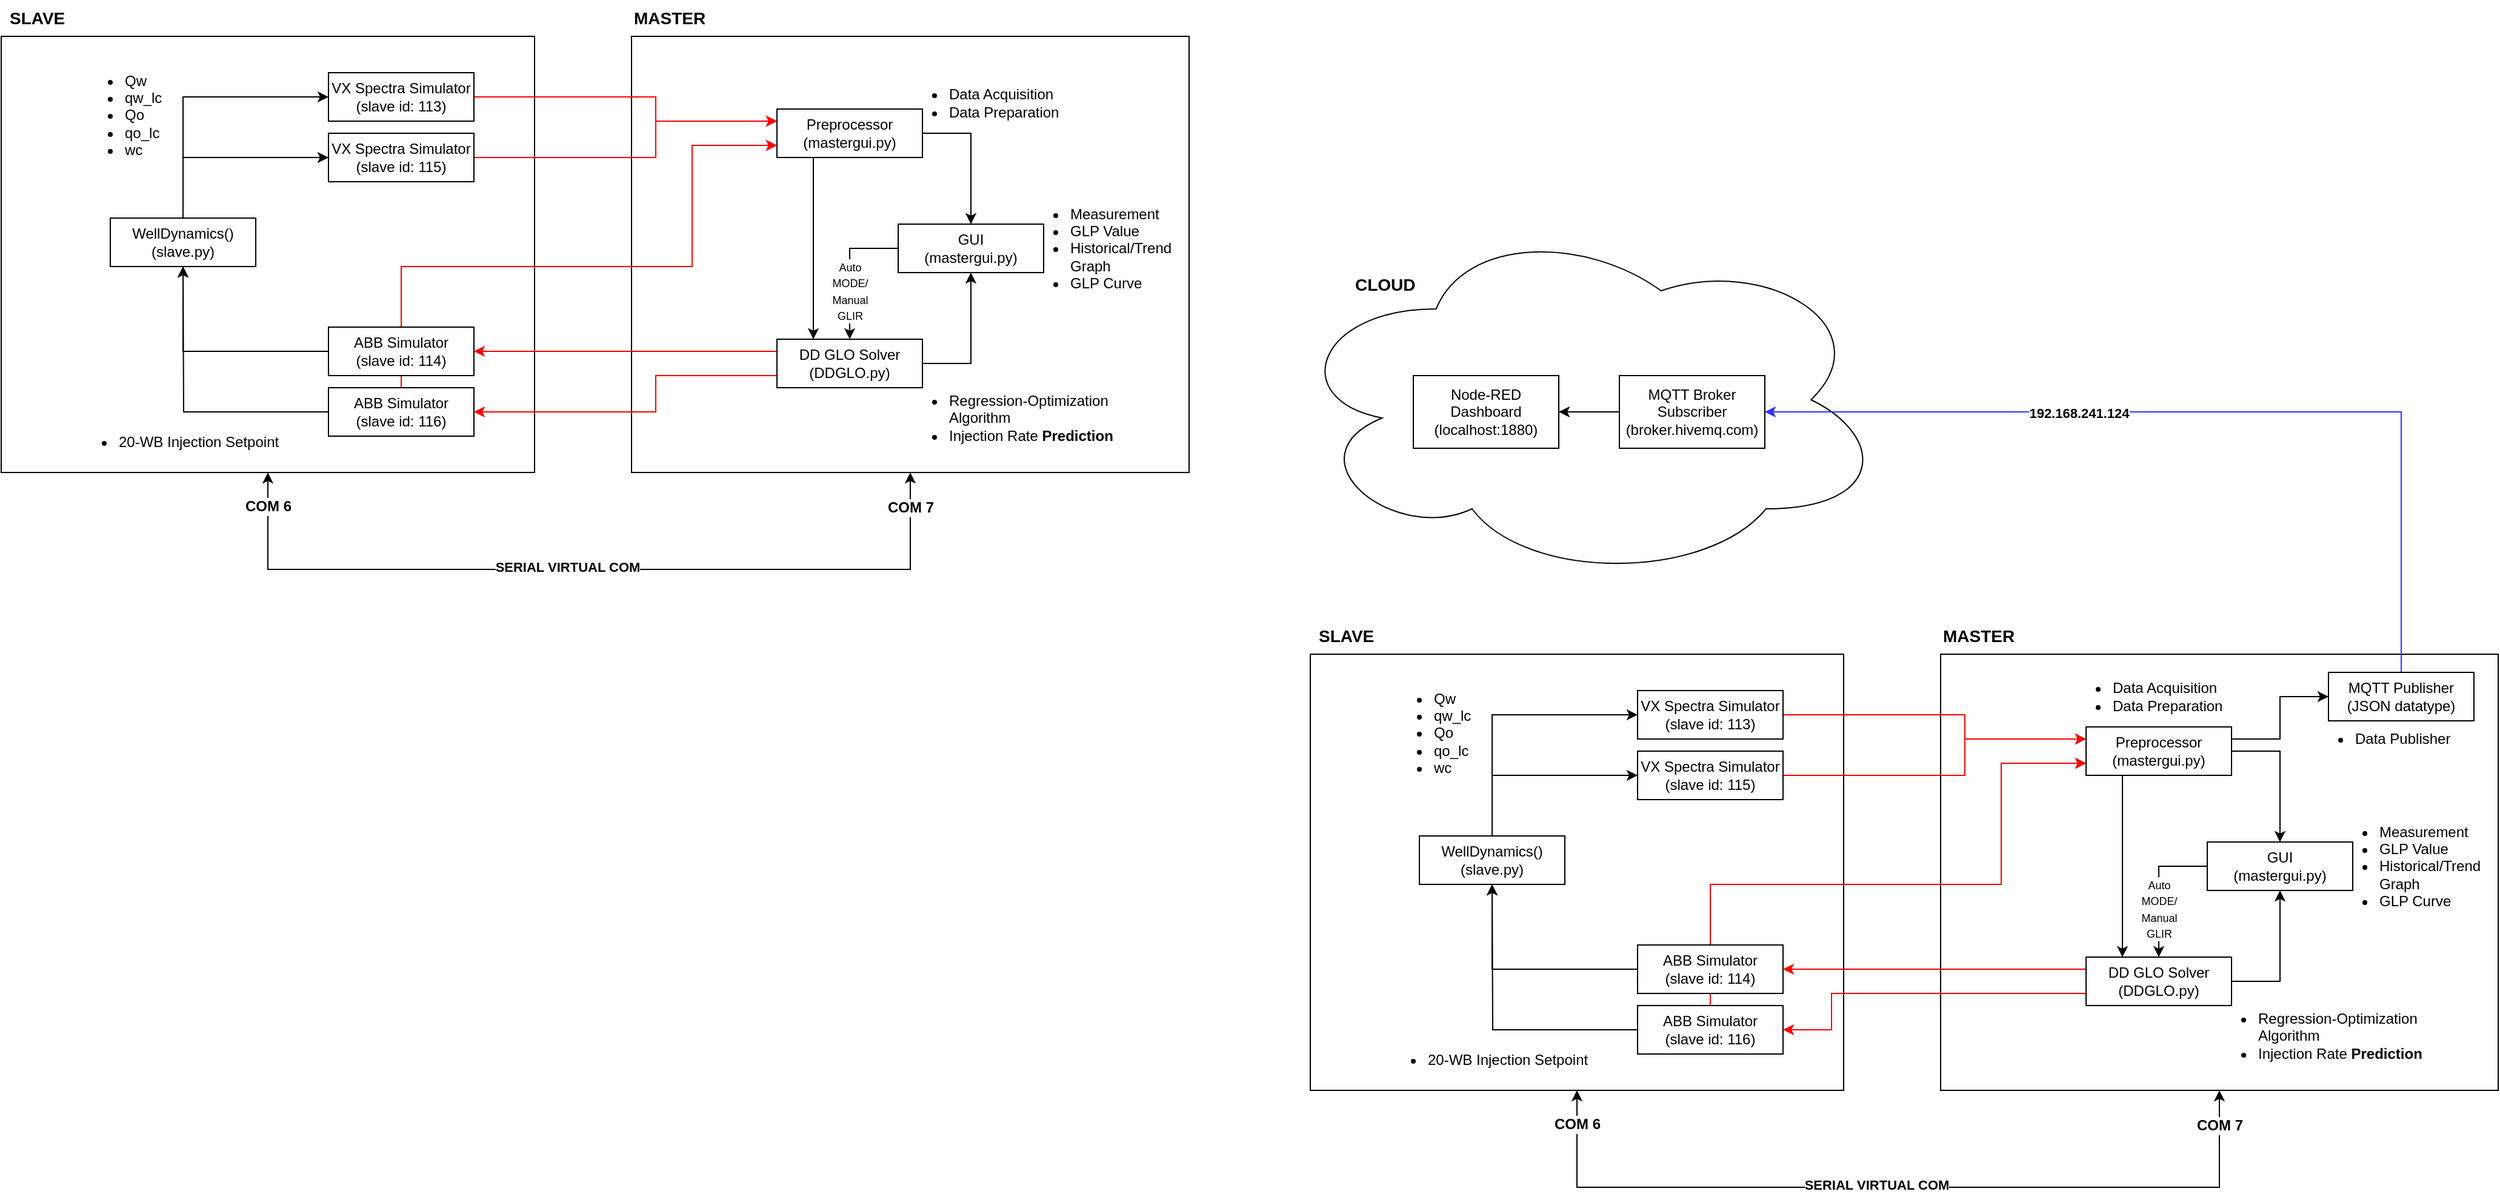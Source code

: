 <mxfile version="20.6.2" type="device"><diagram id="aCnxckMVPg1FroqLngkY" name="Page-1"><mxGraphModel dx="1926" dy="464" grid="1" gridSize="10" guides="1" tooltips="1" connect="1" arrows="1" fold="1" page="1" pageScale="1" pageWidth="850" pageHeight="1100" math="0" shadow="0"><root><mxCell id="0"/><mxCell id="1" parent="0"/><mxCell id="nsHspOkl61ftdoE93gsJ-1" value="" style="rounded=0;whiteSpace=wrap;html=1;" parent="1" vertex="1"><mxGeometry x="-80" y="80" width="440" height="360" as="geometry"/></mxCell><mxCell id="nsHspOkl61ftdoE93gsJ-2" value="" style="rounded=0;whiteSpace=wrap;html=1;" parent="1" vertex="1"><mxGeometry x="440" y="80" width="460" height="360" as="geometry"/></mxCell><mxCell id="nsHspOkl61ftdoE93gsJ-12" style="edgeStyle=orthogonalEdgeStyle;rounded=0;orthogonalLoop=1;jettySize=auto;html=1;exitX=0;exitY=0.5;exitDx=0;exitDy=0;" parent="1" source="nsHspOkl61ftdoE93gsJ-3" edge="1"><mxGeometry relative="1" as="geometry"><mxPoint x="70" y="270" as="targetPoint"/></mxGeometry></mxCell><mxCell id="nsHspOkl61ftdoE93gsJ-33" style="edgeStyle=orthogonalEdgeStyle;rounded=0;orthogonalLoop=1;jettySize=auto;html=1;exitX=0;exitY=0.25;exitDx=0;exitDy=0;entryX=0;entryY=0.75;entryDx=0;entryDy=0;strokeColor=#FF0000;" parent="1" source="nsHspOkl61ftdoE93gsJ-3" target="nsHspOkl61ftdoE93gsJ-16" edge="1"><mxGeometry relative="1" as="geometry"><Array as="points"><mxPoint x="250" y="380"/><mxPoint x="250" y="270"/><mxPoint x="490" y="270"/><mxPoint x="490" y="170"/></Array></mxGeometry></mxCell><mxCell id="nsHspOkl61ftdoE93gsJ-3" value="ABB Simulator&lt;br&gt;(slave id: 116)" style="rounded=0;whiteSpace=wrap;html=1;" parent="1" vertex="1"><mxGeometry x="190" y="370" width="120" height="40" as="geometry"/></mxCell><mxCell id="nsHspOkl61ftdoE93gsJ-11" style="edgeStyle=orthogonalEdgeStyle;rounded=0;orthogonalLoop=1;jettySize=auto;html=1;exitX=0;exitY=0.5;exitDx=0;exitDy=0;entryX=0.5;entryY=1;entryDx=0;entryDy=0;" parent="1" source="nsHspOkl61ftdoE93gsJ-4" target="nsHspOkl61ftdoE93gsJ-7" edge="1"><mxGeometry relative="1" as="geometry"/></mxCell><mxCell id="nsHspOkl61ftdoE93gsJ-32" style="edgeStyle=orthogonalEdgeStyle;rounded=0;orthogonalLoop=1;jettySize=auto;html=1;exitX=0.5;exitY=0;exitDx=0;exitDy=0;entryX=0;entryY=0.75;entryDx=0;entryDy=0;strokeColor=#FF0000;" parent="1" source="nsHspOkl61ftdoE93gsJ-4" target="nsHspOkl61ftdoE93gsJ-16" edge="1"><mxGeometry relative="1" as="geometry"><Array as="points"><mxPoint x="250" y="270"/><mxPoint x="490" y="270"/><mxPoint x="490" y="170"/></Array></mxGeometry></mxCell><mxCell id="nsHspOkl61ftdoE93gsJ-4" value="ABB Simulator&lt;br&gt;(slave id: 114)" style="rounded=0;whiteSpace=wrap;html=1;" parent="1" vertex="1"><mxGeometry x="190" y="320" width="120" height="40" as="geometry"/></mxCell><mxCell id="nsHspOkl61ftdoE93gsJ-41" style="edgeStyle=orthogonalEdgeStyle;rounded=0;orthogonalLoop=1;jettySize=auto;html=1;exitX=1;exitY=0.5;exitDx=0;exitDy=0;entryX=0;entryY=0.25;entryDx=0;entryDy=0;strokeColor=#FF0000;" parent="1" source="nsHspOkl61ftdoE93gsJ-5" target="nsHspOkl61ftdoE93gsJ-16" edge="1"><mxGeometry relative="1" as="geometry"><Array as="points"><mxPoint x="460" y="130"/><mxPoint x="460" y="150"/></Array></mxGeometry></mxCell><mxCell id="nsHspOkl61ftdoE93gsJ-5" value="VX Spectra Simulator&lt;br&gt;(slave id: 113)" style="rounded=0;whiteSpace=wrap;html=1;" parent="1" vertex="1"><mxGeometry x="190" y="110" width="120" height="40" as="geometry"/></mxCell><mxCell id="nsHspOkl61ftdoE93gsJ-40" style="edgeStyle=orthogonalEdgeStyle;rounded=0;orthogonalLoop=1;jettySize=auto;html=1;exitX=1;exitY=0.5;exitDx=0;exitDy=0;entryX=0;entryY=0.25;entryDx=0;entryDy=0;strokeColor=#FF0000;" parent="1" source="nsHspOkl61ftdoE93gsJ-6" target="nsHspOkl61ftdoE93gsJ-16" edge="1"><mxGeometry relative="1" as="geometry"><Array as="points"><mxPoint x="460" y="180"/><mxPoint x="460" y="150"/></Array></mxGeometry></mxCell><mxCell id="nsHspOkl61ftdoE93gsJ-6" value="VX Spectra Simulator&lt;br&gt;(slave id: 115)" style="rounded=0;whiteSpace=wrap;html=1;" parent="1" vertex="1"><mxGeometry x="190" y="160" width="120" height="40" as="geometry"/></mxCell><mxCell id="nsHspOkl61ftdoE93gsJ-14" style="edgeStyle=orthogonalEdgeStyle;rounded=0;orthogonalLoop=1;jettySize=auto;html=1;exitX=0.5;exitY=0;exitDx=0;exitDy=0;entryX=0;entryY=0.5;entryDx=0;entryDy=0;" parent="1" source="nsHspOkl61ftdoE93gsJ-7" target="nsHspOkl61ftdoE93gsJ-6" edge="1"><mxGeometry relative="1" as="geometry"/></mxCell><mxCell id="nsHspOkl61ftdoE93gsJ-15" style="edgeStyle=orthogonalEdgeStyle;rounded=0;orthogonalLoop=1;jettySize=auto;html=1;exitX=0.5;exitY=0;exitDx=0;exitDy=0;entryX=0;entryY=0.5;entryDx=0;entryDy=0;" parent="1" source="nsHspOkl61ftdoE93gsJ-7" target="nsHspOkl61ftdoE93gsJ-5" edge="1"><mxGeometry relative="1" as="geometry"/></mxCell><mxCell id="nsHspOkl61ftdoE93gsJ-7" value="WellDynamics()&lt;br&gt;(slave.py)" style="rounded=0;whiteSpace=wrap;html=1;" parent="1" vertex="1"><mxGeometry x="10" y="230" width="120" height="40" as="geometry"/></mxCell><mxCell id="nsHspOkl61ftdoE93gsJ-26" style="edgeStyle=orthogonalEdgeStyle;rounded=0;orthogonalLoop=1;jettySize=auto;html=1;exitX=1;exitY=0.5;exitDx=0;exitDy=0;entryX=0.5;entryY=0;entryDx=0;entryDy=0;" parent="1" source="nsHspOkl61ftdoE93gsJ-16" target="nsHspOkl61ftdoE93gsJ-25" edge="1"><mxGeometry relative="1" as="geometry"/></mxCell><mxCell id="nsHspOkl61ftdoE93gsJ-42" style="edgeStyle=orthogonalEdgeStyle;rounded=0;orthogonalLoop=1;jettySize=auto;html=1;exitX=0.25;exitY=1;exitDx=0;exitDy=0;entryX=0.25;entryY=0;entryDx=0;entryDy=0;strokeColor=#000000;" parent="1" source="nsHspOkl61ftdoE93gsJ-16" target="nsHspOkl61ftdoE93gsJ-20" edge="1"><mxGeometry relative="1" as="geometry"/></mxCell><mxCell id="nsHspOkl61ftdoE93gsJ-16" value="Preprocessor&lt;br&gt;(mastergui.py)" style="rounded=0;whiteSpace=wrap;html=1;" parent="1" vertex="1"><mxGeometry x="560" y="140" width="120" height="40" as="geometry"/></mxCell><mxCell id="nsHspOkl61ftdoE93gsJ-23" style="edgeStyle=orthogonalEdgeStyle;rounded=0;orthogonalLoop=1;jettySize=auto;html=1;exitX=0;exitY=0.25;exitDx=0;exitDy=0;entryX=1;entryY=0.5;entryDx=0;entryDy=0;strokeColor=#FF0000;" parent="1" source="nsHspOkl61ftdoE93gsJ-20" target="nsHspOkl61ftdoE93gsJ-4" edge="1"><mxGeometry relative="1" as="geometry"><Array as="points"><mxPoint x="510" y="340"/><mxPoint x="510" y="340"/></Array></mxGeometry></mxCell><mxCell id="nsHspOkl61ftdoE93gsJ-24" style="edgeStyle=orthogonalEdgeStyle;rounded=0;orthogonalLoop=1;jettySize=auto;html=1;exitX=0;exitY=0.75;exitDx=0;exitDy=0;strokeColor=#FF0000;" parent="1" source="nsHspOkl61ftdoE93gsJ-20" target="nsHspOkl61ftdoE93gsJ-3" edge="1"><mxGeometry relative="1" as="geometry"><Array as="points"><mxPoint x="460" y="360"/><mxPoint x="460" y="390"/></Array></mxGeometry></mxCell><mxCell id="nsHspOkl61ftdoE93gsJ-27" style="edgeStyle=orthogonalEdgeStyle;rounded=0;orthogonalLoop=1;jettySize=auto;html=1;exitX=1;exitY=0.5;exitDx=0;exitDy=0;entryX=0.5;entryY=1;entryDx=0;entryDy=0;" parent="1" source="nsHspOkl61ftdoE93gsJ-20" target="nsHspOkl61ftdoE93gsJ-25" edge="1"><mxGeometry relative="1" as="geometry"/></mxCell><mxCell id="nsHspOkl61ftdoE93gsJ-20" value="DD GLO Solver&lt;br&gt;(DDGLO.py)" style="rounded=0;whiteSpace=wrap;html=1;" parent="1" vertex="1"><mxGeometry x="560" y="330" width="120" height="40" as="geometry"/></mxCell><mxCell id="nsHspOkl61ftdoE93gsJ-43" style="edgeStyle=orthogonalEdgeStyle;rounded=0;orthogonalLoop=1;jettySize=auto;html=1;exitX=0;exitY=0.5;exitDx=0;exitDy=0;entryX=0.5;entryY=0;entryDx=0;entryDy=0;strokeColor=#000000;" parent="1" source="nsHspOkl61ftdoE93gsJ-25" target="nsHspOkl61ftdoE93gsJ-20" edge="1"><mxGeometry relative="1" as="geometry"/></mxCell><mxCell id="nsHspOkl61ftdoE93gsJ-44" value="&lt;font style=&quot;font-size: 9px;&quot;&gt;Auto &lt;br&gt;MODE/&lt;br&gt;Manual&lt;br&gt;GLIR&lt;/font&gt;" style="edgeLabel;html=1;align=center;verticalAlign=middle;resizable=0;points=[];" parent="nsHspOkl61ftdoE93gsJ-43" vertex="1" connectable="0"><mxGeometry x="0.053" y="1" relative="1" as="geometry"><mxPoint x="-1" y="14" as="offset"/></mxGeometry></mxCell><mxCell id="nsHspOkl61ftdoE93gsJ-25" value="GUI&lt;br&gt;(mastergui.py)" style="rounded=0;whiteSpace=wrap;html=1;" parent="1" vertex="1"><mxGeometry x="660" y="235" width="120" height="40" as="geometry"/></mxCell><mxCell id="nsHspOkl61ftdoE93gsJ-28" value="&lt;ul&gt;&lt;li&gt;Measurement&lt;/li&gt;&lt;li&gt;GLP Value&lt;/li&gt;&lt;li&gt;Historical/Trend Graph&lt;/li&gt;&lt;li&gt;GLP Curve&lt;/li&gt;&lt;/ul&gt;" style="text;html=1;strokeColor=none;fillColor=none;align=left;verticalAlign=middle;whiteSpace=wrap;rounded=0;" parent="1" vertex="1"><mxGeometry x="760" y="240" width="130" height="30" as="geometry"/></mxCell><mxCell id="nsHspOkl61ftdoE93gsJ-30" value="&lt;ul&gt;&lt;li&gt;Data Acquisition&lt;/li&gt;&lt;li&gt;Data Preparation&lt;/li&gt;&lt;/ul&gt;" style="text;html=1;strokeColor=none;fillColor=none;align=left;verticalAlign=middle;whiteSpace=wrap;rounded=0;" parent="1" vertex="1"><mxGeometry x="660" y="120" width="160" height="30" as="geometry"/></mxCell><mxCell id="nsHspOkl61ftdoE93gsJ-31" value="&lt;ul&gt;&lt;li&gt;Regression-Optimization Algorithm&lt;/li&gt;&lt;li&gt;Injection Rate &lt;b&gt;Prediction&lt;/b&gt;&lt;/li&gt;&lt;/ul&gt;" style="text;html=1;strokeColor=none;fillColor=none;align=left;verticalAlign=middle;whiteSpace=wrap;rounded=0;" parent="1" vertex="1"><mxGeometry x="660" y="380" width="200" height="30" as="geometry"/></mxCell><mxCell id="nsHspOkl61ftdoE93gsJ-34" value="&lt;ul&gt;&lt;li&gt;Qw&lt;/li&gt;&lt;li&gt;qw_lc&lt;/li&gt;&lt;li&gt;Qo&lt;/li&gt;&lt;li&gt;qo_lc&lt;/li&gt;&lt;li&gt;wc&lt;/li&gt;&lt;/ul&gt;" style="text;html=1;strokeColor=none;fillColor=none;align=left;verticalAlign=middle;whiteSpace=wrap;rounded=0;" parent="1" vertex="1"><mxGeometry x="-20" y="130" width="90" height="30" as="geometry"/></mxCell><mxCell id="nsHspOkl61ftdoE93gsJ-35" value="&lt;ul&gt;&lt;li&gt;20-WB Injection Setpoint&lt;br&gt;&lt;/li&gt;&lt;/ul&gt;" style="text;html=1;strokeColor=none;fillColor=none;align=left;verticalAlign=middle;whiteSpace=wrap;rounded=0;" parent="1" vertex="1"><mxGeometry x="-25" y="400" width="190" height="30" as="geometry"/></mxCell><mxCell id="nsHspOkl61ftdoE93gsJ-45" value="" style="endArrow=classic;startArrow=classic;html=1;rounded=0;strokeColor=#000000;exitX=0.5;exitY=1;exitDx=0;exitDy=0;entryX=0.5;entryY=1;entryDx=0;entryDy=0;" parent="1" source="nsHspOkl61ftdoE93gsJ-1" target="nsHspOkl61ftdoE93gsJ-2" edge="1"><mxGeometry width="50" height="50" relative="1" as="geometry"><mxPoint x="400" y="410" as="sourcePoint"/><mxPoint x="450" y="360" as="targetPoint"/><Array as="points"><mxPoint x="140" y="520"/><mxPoint x="400" y="520"/><mxPoint x="670" y="520"/></Array></mxGeometry></mxCell><mxCell id="nsHspOkl61ftdoE93gsJ-46" value="&lt;b&gt;&lt;font style=&quot;font-size: 12px;&quot;&gt;COM 6&lt;/font&gt;&lt;/b&gt;" style="edgeLabel;html=1;align=center;verticalAlign=middle;resizable=0;points=[];" parent="nsHspOkl61ftdoE93gsJ-45" vertex="1" connectable="0"><mxGeometry x="-0.919" relative="1" as="geometry"><mxPoint as="offset"/></mxGeometry></mxCell><mxCell id="nsHspOkl61ftdoE93gsJ-47" value="&lt;font style=&quot;font-size: 12px;&quot;&gt;&lt;b&gt;COM 7&lt;/b&gt;&lt;/font&gt;" style="edgeLabel;html=1;align=center;verticalAlign=middle;resizable=0;points=[];" parent="nsHspOkl61ftdoE93gsJ-45" vertex="1" connectable="0"><mxGeometry x="0.916" relative="1" as="geometry"><mxPoint as="offset"/></mxGeometry></mxCell><mxCell id="nsHspOkl61ftdoE93gsJ-48" value="&lt;b&gt;SERIAL VIRTUAL COM&lt;/b&gt;" style="edgeLabel;html=1;align=center;verticalAlign=middle;resizable=0;points=[];" parent="nsHspOkl61ftdoE93gsJ-45" vertex="1" connectable="0"><mxGeometry x="-0.054" y="2" relative="1" as="geometry"><mxPoint as="offset"/></mxGeometry></mxCell><mxCell id="nsHspOkl61ftdoE93gsJ-49" value="&lt;b&gt;&lt;font style=&quot;font-size: 14px;&quot;&gt;MASTER&lt;/font&gt;&lt;/b&gt;" style="text;html=1;align=left;verticalAlign=middle;resizable=0;points=[];autosize=1;strokeColor=none;fillColor=none;fontSize=9;" parent="1" vertex="1"><mxGeometry x="440" y="50" width="80" height="30" as="geometry"/></mxCell><mxCell id="nsHspOkl61ftdoE93gsJ-50" value="&lt;b&gt;&lt;font style=&quot;font-size: 14px;&quot;&gt;SLAVE&lt;/font&gt;&lt;/b&gt;" style="text;html=1;align=left;verticalAlign=middle;resizable=0;points=[];autosize=1;strokeColor=none;fillColor=none;fontSize=9;" parent="1" vertex="1"><mxGeometry x="-75" y="50" width="70" height="30" as="geometry"/></mxCell><mxCell id="E0v2RDLqQLpEaHXUVVta-1" value="" style="rounded=0;whiteSpace=wrap;html=1;" vertex="1" parent="1"><mxGeometry x="1000" y="590" width="440" height="360" as="geometry"/></mxCell><mxCell id="E0v2RDLqQLpEaHXUVVta-2" value="" style="rounded=0;whiteSpace=wrap;html=1;" vertex="1" parent="1"><mxGeometry x="1520" y="590" width="460" height="360" as="geometry"/></mxCell><mxCell id="E0v2RDLqQLpEaHXUVVta-3" style="edgeStyle=orthogonalEdgeStyle;rounded=0;orthogonalLoop=1;jettySize=auto;html=1;exitX=0;exitY=0.5;exitDx=0;exitDy=0;" edge="1" parent="1" source="E0v2RDLqQLpEaHXUVVta-5"><mxGeometry relative="1" as="geometry"><mxPoint x="1150" y="780" as="targetPoint"/></mxGeometry></mxCell><mxCell id="E0v2RDLqQLpEaHXUVVta-4" style="edgeStyle=orthogonalEdgeStyle;rounded=0;orthogonalLoop=1;jettySize=auto;html=1;exitX=0;exitY=0.25;exitDx=0;exitDy=0;entryX=0;entryY=0.75;entryDx=0;entryDy=0;strokeColor=#FF0000;" edge="1" parent="1" source="E0v2RDLqQLpEaHXUVVta-5" target="E0v2RDLqQLpEaHXUVVta-18"><mxGeometry relative="1" as="geometry"><Array as="points"><mxPoint x="1330" y="890"/><mxPoint x="1330" y="780"/><mxPoint x="1570" y="780"/><mxPoint x="1570" y="680"/></Array></mxGeometry></mxCell><mxCell id="E0v2RDLqQLpEaHXUVVta-5" value="ABB Simulator&lt;br&gt;(slave id: 116)" style="rounded=0;whiteSpace=wrap;html=1;" vertex="1" parent="1"><mxGeometry x="1270" y="880" width="120" height="40" as="geometry"/></mxCell><mxCell id="E0v2RDLqQLpEaHXUVVta-6" style="edgeStyle=orthogonalEdgeStyle;rounded=0;orthogonalLoop=1;jettySize=auto;html=1;exitX=0;exitY=0.5;exitDx=0;exitDy=0;entryX=0.5;entryY=1;entryDx=0;entryDy=0;" edge="1" parent="1" source="E0v2RDLqQLpEaHXUVVta-8" target="E0v2RDLqQLpEaHXUVVta-15"><mxGeometry relative="1" as="geometry"/></mxCell><mxCell id="E0v2RDLqQLpEaHXUVVta-7" style="edgeStyle=orthogonalEdgeStyle;rounded=0;orthogonalLoop=1;jettySize=auto;html=1;exitX=0.5;exitY=0;exitDx=0;exitDy=0;entryX=0;entryY=0.75;entryDx=0;entryDy=0;strokeColor=#FF0000;" edge="1" parent="1" source="E0v2RDLqQLpEaHXUVVta-8" target="E0v2RDLqQLpEaHXUVVta-18"><mxGeometry relative="1" as="geometry"><Array as="points"><mxPoint x="1330" y="780"/><mxPoint x="1570" y="780"/><mxPoint x="1570" y="680"/></Array></mxGeometry></mxCell><mxCell id="E0v2RDLqQLpEaHXUVVta-8" value="ABB Simulator&lt;br&gt;(slave id: 114)" style="rounded=0;whiteSpace=wrap;html=1;" vertex="1" parent="1"><mxGeometry x="1270" y="830" width="120" height="40" as="geometry"/></mxCell><mxCell id="E0v2RDLqQLpEaHXUVVta-9" style="edgeStyle=orthogonalEdgeStyle;rounded=0;orthogonalLoop=1;jettySize=auto;html=1;exitX=1;exitY=0.5;exitDx=0;exitDy=0;entryX=0;entryY=0.25;entryDx=0;entryDy=0;strokeColor=#FF0000;" edge="1" parent="1" source="E0v2RDLqQLpEaHXUVVta-10" target="E0v2RDLqQLpEaHXUVVta-18"><mxGeometry relative="1" as="geometry"><Array as="points"><mxPoint x="1540" y="640"/><mxPoint x="1540" y="660"/></Array></mxGeometry></mxCell><mxCell id="E0v2RDLqQLpEaHXUVVta-10" value="VX Spectra Simulator&lt;br&gt;(slave id: 113)" style="rounded=0;whiteSpace=wrap;html=1;" vertex="1" parent="1"><mxGeometry x="1270" y="620" width="120" height="40" as="geometry"/></mxCell><mxCell id="E0v2RDLqQLpEaHXUVVta-11" style="edgeStyle=orthogonalEdgeStyle;rounded=0;orthogonalLoop=1;jettySize=auto;html=1;exitX=1;exitY=0.5;exitDx=0;exitDy=0;entryX=0;entryY=0.25;entryDx=0;entryDy=0;strokeColor=#FF0000;" edge="1" parent="1" source="E0v2RDLqQLpEaHXUVVta-12" target="E0v2RDLqQLpEaHXUVVta-18"><mxGeometry relative="1" as="geometry"><Array as="points"><mxPoint x="1540" y="690"/><mxPoint x="1540" y="660"/></Array></mxGeometry></mxCell><mxCell id="E0v2RDLqQLpEaHXUVVta-12" value="VX Spectra Simulator&lt;br&gt;(slave id: 115)" style="rounded=0;whiteSpace=wrap;html=1;" vertex="1" parent="1"><mxGeometry x="1270" y="670" width="120" height="40" as="geometry"/></mxCell><mxCell id="E0v2RDLqQLpEaHXUVVta-13" style="edgeStyle=orthogonalEdgeStyle;rounded=0;orthogonalLoop=1;jettySize=auto;html=1;exitX=0.5;exitY=0;exitDx=0;exitDy=0;entryX=0;entryY=0.5;entryDx=0;entryDy=0;" edge="1" parent="1" source="E0v2RDLqQLpEaHXUVVta-15" target="E0v2RDLqQLpEaHXUVVta-12"><mxGeometry relative="1" as="geometry"/></mxCell><mxCell id="E0v2RDLqQLpEaHXUVVta-14" style="edgeStyle=orthogonalEdgeStyle;rounded=0;orthogonalLoop=1;jettySize=auto;html=1;exitX=0.5;exitY=0;exitDx=0;exitDy=0;entryX=0;entryY=0.5;entryDx=0;entryDy=0;" edge="1" parent="1" source="E0v2RDLqQLpEaHXUVVta-15" target="E0v2RDLqQLpEaHXUVVta-10"><mxGeometry relative="1" as="geometry"/></mxCell><mxCell id="E0v2RDLqQLpEaHXUVVta-15" value="WellDynamics()&lt;br&gt;(slave.py)" style="rounded=0;whiteSpace=wrap;html=1;" vertex="1" parent="1"><mxGeometry x="1090" y="740" width="120" height="40" as="geometry"/></mxCell><mxCell id="E0v2RDLqQLpEaHXUVVta-16" style="edgeStyle=orthogonalEdgeStyle;rounded=0;orthogonalLoop=1;jettySize=auto;html=1;exitX=1;exitY=0.5;exitDx=0;exitDy=0;entryX=0.5;entryY=0;entryDx=0;entryDy=0;" edge="1" parent="1" source="E0v2RDLqQLpEaHXUVVta-18" target="E0v2RDLqQLpEaHXUVVta-25"><mxGeometry relative="1" as="geometry"/></mxCell><mxCell id="E0v2RDLqQLpEaHXUVVta-17" style="edgeStyle=orthogonalEdgeStyle;rounded=0;orthogonalLoop=1;jettySize=auto;html=1;exitX=0.25;exitY=1;exitDx=0;exitDy=0;entryX=0.25;entryY=0;entryDx=0;entryDy=0;strokeColor=#000000;" edge="1" parent="1" source="E0v2RDLqQLpEaHXUVVta-18" target="E0v2RDLqQLpEaHXUVVta-22"><mxGeometry relative="1" as="geometry"/></mxCell><mxCell id="E0v2RDLqQLpEaHXUVVta-40" style="edgeStyle=orthogonalEdgeStyle;rounded=0;orthogonalLoop=1;jettySize=auto;html=1;exitX=1;exitY=0.25;exitDx=0;exitDy=0;entryX=0;entryY=0.5;entryDx=0;entryDy=0;" edge="1" parent="1" source="E0v2RDLqQLpEaHXUVVta-18" target="E0v2RDLqQLpEaHXUVVta-39"><mxGeometry relative="1" as="geometry"/></mxCell><mxCell id="E0v2RDLqQLpEaHXUVVta-18" value="Preprocessor&lt;br&gt;(mastergui.py)" style="rounded=0;whiteSpace=wrap;html=1;" vertex="1" parent="1"><mxGeometry x="1640" y="650" width="120" height="40" as="geometry"/></mxCell><mxCell id="E0v2RDLqQLpEaHXUVVta-19" style="edgeStyle=orthogonalEdgeStyle;rounded=0;orthogonalLoop=1;jettySize=auto;html=1;exitX=0;exitY=0.25;exitDx=0;exitDy=0;entryX=1;entryY=0.5;entryDx=0;entryDy=0;strokeColor=#FF0000;" edge="1" parent="1" source="E0v2RDLqQLpEaHXUVVta-22" target="E0v2RDLqQLpEaHXUVVta-8"><mxGeometry relative="1" as="geometry"><Array as="points"><mxPoint x="1590" y="850"/><mxPoint x="1590" y="850"/></Array></mxGeometry></mxCell><mxCell id="E0v2RDLqQLpEaHXUVVta-20" style="edgeStyle=orthogonalEdgeStyle;rounded=0;orthogonalLoop=1;jettySize=auto;html=1;exitX=0;exitY=0.75;exitDx=0;exitDy=0;strokeColor=#FF0000;" edge="1" parent="1" source="E0v2RDLqQLpEaHXUVVta-22" target="E0v2RDLqQLpEaHXUVVta-5"><mxGeometry relative="1" as="geometry"><Array as="points"><mxPoint x="1430" y="870"/><mxPoint x="1430" y="900"/></Array></mxGeometry></mxCell><mxCell id="E0v2RDLqQLpEaHXUVVta-21" style="edgeStyle=orthogonalEdgeStyle;rounded=0;orthogonalLoop=1;jettySize=auto;html=1;exitX=1;exitY=0.5;exitDx=0;exitDy=0;entryX=0.5;entryY=1;entryDx=0;entryDy=0;" edge="1" parent="1" source="E0v2RDLqQLpEaHXUVVta-22" target="E0v2RDLqQLpEaHXUVVta-25"><mxGeometry relative="1" as="geometry"/></mxCell><mxCell id="E0v2RDLqQLpEaHXUVVta-22" value="DD GLO Solver&lt;br&gt;(DDGLO.py)" style="rounded=0;whiteSpace=wrap;html=1;" vertex="1" parent="1"><mxGeometry x="1640" y="840" width="120" height="40" as="geometry"/></mxCell><mxCell id="E0v2RDLqQLpEaHXUVVta-23" style="edgeStyle=orthogonalEdgeStyle;rounded=0;orthogonalLoop=1;jettySize=auto;html=1;exitX=0;exitY=0.5;exitDx=0;exitDy=0;entryX=0.5;entryY=0;entryDx=0;entryDy=0;strokeColor=#000000;" edge="1" parent="1" source="E0v2RDLqQLpEaHXUVVta-25" target="E0v2RDLqQLpEaHXUVVta-22"><mxGeometry relative="1" as="geometry"/></mxCell><mxCell id="E0v2RDLqQLpEaHXUVVta-24" value="&lt;font style=&quot;font-size: 9px;&quot;&gt;Auto &lt;br&gt;MODE/&lt;br&gt;Manual&lt;br&gt;GLIR&lt;/font&gt;" style="edgeLabel;html=1;align=center;verticalAlign=middle;resizable=0;points=[];" vertex="1" connectable="0" parent="E0v2RDLqQLpEaHXUVVta-23"><mxGeometry x="0.053" y="1" relative="1" as="geometry"><mxPoint x="-1" y="14" as="offset"/></mxGeometry></mxCell><mxCell id="E0v2RDLqQLpEaHXUVVta-25" value="GUI&lt;br&gt;(mastergui.py)" style="rounded=0;whiteSpace=wrap;html=1;" vertex="1" parent="1"><mxGeometry x="1740" y="745" width="120" height="40" as="geometry"/></mxCell><mxCell id="E0v2RDLqQLpEaHXUVVta-26" value="&lt;ul&gt;&lt;li&gt;Measurement&lt;/li&gt;&lt;li&gt;GLP Value&lt;/li&gt;&lt;li&gt;Historical/Trend Graph&lt;/li&gt;&lt;li&gt;GLP Curve&lt;/li&gt;&lt;/ul&gt;" style="text;html=1;strokeColor=none;fillColor=none;align=left;verticalAlign=middle;whiteSpace=wrap;rounded=0;" vertex="1" parent="1"><mxGeometry x="1840" y="750" width="130" height="30" as="geometry"/></mxCell><mxCell id="E0v2RDLqQLpEaHXUVVta-27" value="&lt;ul&gt;&lt;li&gt;Data Acquisition&lt;/li&gt;&lt;li&gt;Data Preparation&lt;/li&gt;&lt;/ul&gt;" style="text;html=1;strokeColor=none;fillColor=none;align=left;verticalAlign=middle;whiteSpace=wrap;rounded=0;" vertex="1" parent="1"><mxGeometry x="1620" y="610" width="160" height="30" as="geometry"/></mxCell><mxCell id="E0v2RDLqQLpEaHXUVVta-28" value="&lt;ul&gt;&lt;li&gt;Regression-Optimization Algorithm&lt;/li&gt;&lt;li&gt;Injection Rate &lt;b&gt;Prediction&lt;/b&gt;&lt;/li&gt;&lt;/ul&gt;" style="text;html=1;strokeColor=none;fillColor=none;align=left;verticalAlign=middle;whiteSpace=wrap;rounded=0;" vertex="1" parent="1"><mxGeometry x="1740" y="890" width="200" height="30" as="geometry"/></mxCell><mxCell id="E0v2RDLqQLpEaHXUVVta-29" value="&lt;ul&gt;&lt;li&gt;Qw&lt;/li&gt;&lt;li&gt;qw_lc&lt;/li&gt;&lt;li&gt;Qo&lt;/li&gt;&lt;li&gt;qo_lc&lt;/li&gt;&lt;li&gt;wc&lt;/li&gt;&lt;/ul&gt;" style="text;html=1;strokeColor=none;fillColor=none;align=left;verticalAlign=middle;whiteSpace=wrap;rounded=0;" vertex="1" parent="1"><mxGeometry x="1060" y="640" width="90" height="30" as="geometry"/></mxCell><mxCell id="E0v2RDLqQLpEaHXUVVta-30" value="&lt;ul&gt;&lt;li&gt;20-WB Injection Setpoint&lt;br&gt;&lt;/li&gt;&lt;/ul&gt;" style="text;html=1;strokeColor=none;fillColor=none;align=left;verticalAlign=middle;whiteSpace=wrap;rounded=0;" vertex="1" parent="1"><mxGeometry x="1055" y="910" width="190" height="30" as="geometry"/></mxCell><mxCell id="E0v2RDLqQLpEaHXUVVta-31" value="" style="endArrow=classic;startArrow=classic;html=1;rounded=0;strokeColor=#000000;exitX=0.5;exitY=1;exitDx=0;exitDy=0;entryX=0.5;entryY=1;entryDx=0;entryDy=0;" edge="1" parent="1" source="E0v2RDLqQLpEaHXUVVta-1" target="E0v2RDLqQLpEaHXUVVta-2"><mxGeometry width="50" height="50" relative="1" as="geometry"><mxPoint x="1480" y="920" as="sourcePoint"/><mxPoint x="1530" y="870" as="targetPoint"/><Array as="points"><mxPoint x="1220" y="1030"/><mxPoint x="1480" y="1030"/><mxPoint x="1750" y="1030"/></Array></mxGeometry></mxCell><mxCell id="E0v2RDLqQLpEaHXUVVta-32" value="&lt;b&gt;&lt;font style=&quot;font-size: 12px;&quot;&gt;COM 6&lt;/font&gt;&lt;/b&gt;" style="edgeLabel;html=1;align=center;verticalAlign=middle;resizable=0;points=[];" vertex="1" connectable="0" parent="E0v2RDLqQLpEaHXUVVta-31"><mxGeometry x="-0.919" relative="1" as="geometry"><mxPoint as="offset"/></mxGeometry></mxCell><mxCell id="E0v2RDLqQLpEaHXUVVta-33" value="&lt;font style=&quot;font-size: 12px;&quot;&gt;&lt;b&gt;COM 7&lt;/b&gt;&lt;/font&gt;" style="edgeLabel;html=1;align=center;verticalAlign=middle;resizable=0;points=[];" vertex="1" connectable="0" parent="E0v2RDLqQLpEaHXUVVta-31"><mxGeometry x="0.916" relative="1" as="geometry"><mxPoint as="offset"/></mxGeometry></mxCell><mxCell id="E0v2RDLqQLpEaHXUVVta-34" value="&lt;b&gt;SERIAL VIRTUAL COM&lt;/b&gt;" style="edgeLabel;html=1;align=center;verticalAlign=middle;resizable=0;points=[];" vertex="1" connectable="0" parent="E0v2RDLqQLpEaHXUVVta-31"><mxGeometry x="-0.054" y="2" relative="1" as="geometry"><mxPoint as="offset"/></mxGeometry></mxCell><mxCell id="E0v2RDLqQLpEaHXUVVta-35" value="&lt;b&gt;&lt;font style=&quot;font-size: 14px;&quot;&gt;MASTER&lt;/font&gt;&lt;/b&gt;" style="text;html=1;align=left;verticalAlign=middle;resizable=0;points=[];autosize=1;strokeColor=none;fillColor=none;fontSize=9;" vertex="1" parent="1"><mxGeometry x="1520" y="560" width="80" height="30" as="geometry"/></mxCell><mxCell id="E0v2RDLqQLpEaHXUVVta-36" value="&lt;b&gt;&lt;font style=&quot;font-size: 14px;&quot;&gt;SLAVE&lt;/font&gt;&lt;/b&gt;" style="text;html=1;align=left;verticalAlign=middle;resizable=0;points=[];autosize=1;strokeColor=none;fillColor=none;fontSize=9;" vertex="1" parent="1"><mxGeometry x="1005" y="560" width="70" height="30" as="geometry"/></mxCell><mxCell id="E0v2RDLqQLpEaHXUVVta-37" value="" style="ellipse;shape=cloud;whiteSpace=wrap;html=1;" vertex="1" parent="1"><mxGeometry x="980" y="230" width="495" height="300" as="geometry"/></mxCell><mxCell id="E0v2RDLqQLpEaHXUVVta-38" value="&lt;b&gt;&lt;font style=&quot;font-size: 14px;&quot;&gt;CLOUD&lt;/font&gt;&lt;/b&gt;" style="text;html=1;align=left;verticalAlign=middle;resizable=0;points=[];autosize=1;strokeColor=none;fillColor=none;fontSize=9;" vertex="1" parent="1"><mxGeometry x="1035" y="270" width="70" height="30" as="geometry"/></mxCell><mxCell id="E0v2RDLqQLpEaHXUVVta-43" style="edgeStyle=orthogonalEdgeStyle;rounded=0;orthogonalLoop=1;jettySize=auto;html=1;exitX=0.5;exitY=0;exitDx=0;exitDy=0;entryX=1;entryY=0.5;entryDx=0;entryDy=0;strokeColor=#3333FF;" edge="1" parent="1" source="E0v2RDLqQLpEaHXUVVta-39" target="E0v2RDLqQLpEaHXUVVta-42"><mxGeometry relative="1" as="geometry"><Array as="points"><mxPoint x="1900" y="390"/></Array></mxGeometry></mxCell><mxCell id="E0v2RDLqQLpEaHXUVVta-44" value="&lt;b&gt;192.168.241.124&lt;/b&gt;" style="edgeLabel;html=1;align=center;verticalAlign=middle;resizable=0;points=[];" vertex="1" connectable="0" parent="E0v2RDLqQLpEaHXUVVta-43"><mxGeometry x="0.301" y="1" relative="1" as="geometry"><mxPoint as="offset"/></mxGeometry></mxCell><mxCell id="E0v2RDLqQLpEaHXUVVta-39" value="MQTT Publisher&lt;br&gt;(JSON datatype)" style="rounded=0;whiteSpace=wrap;html=1;" vertex="1" parent="1"><mxGeometry x="1840" y="605" width="120" height="40" as="geometry"/></mxCell><mxCell id="E0v2RDLqQLpEaHXUVVta-41" value="Node-RED&lt;br&gt;Dashboard&lt;br&gt;(localhost:1880)" style="rounded=0;whiteSpace=wrap;html=1;" vertex="1" parent="1"><mxGeometry x="1085" y="360" width="120" height="60" as="geometry"/></mxCell><mxCell id="E0v2RDLqQLpEaHXUVVta-45" style="edgeStyle=orthogonalEdgeStyle;rounded=0;orthogonalLoop=1;jettySize=auto;html=1;exitX=0;exitY=0.5;exitDx=0;exitDy=0;" edge="1" parent="1" source="E0v2RDLqQLpEaHXUVVta-42" target="E0v2RDLqQLpEaHXUVVta-41"><mxGeometry relative="1" as="geometry"/></mxCell><mxCell id="E0v2RDLqQLpEaHXUVVta-42" value="MQTT Broker&lt;br&gt;Subscriber (broker.hivemq.com)" style="rounded=0;whiteSpace=wrap;html=1;" vertex="1" parent="1"><mxGeometry x="1255" y="360" width="120" height="60" as="geometry"/></mxCell><mxCell id="E0v2RDLqQLpEaHXUVVta-46" value="&lt;ul&gt;&lt;li&gt;Data Publisher&lt;/li&gt;&lt;/ul&gt;" style="text;html=1;strokeColor=none;fillColor=none;align=left;verticalAlign=middle;whiteSpace=wrap;rounded=0;" vertex="1" parent="1"><mxGeometry x="1820" y="645" width="130" height="30" as="geometry"/></mxCell></root></mxGraphModel></diagram></mxfile>